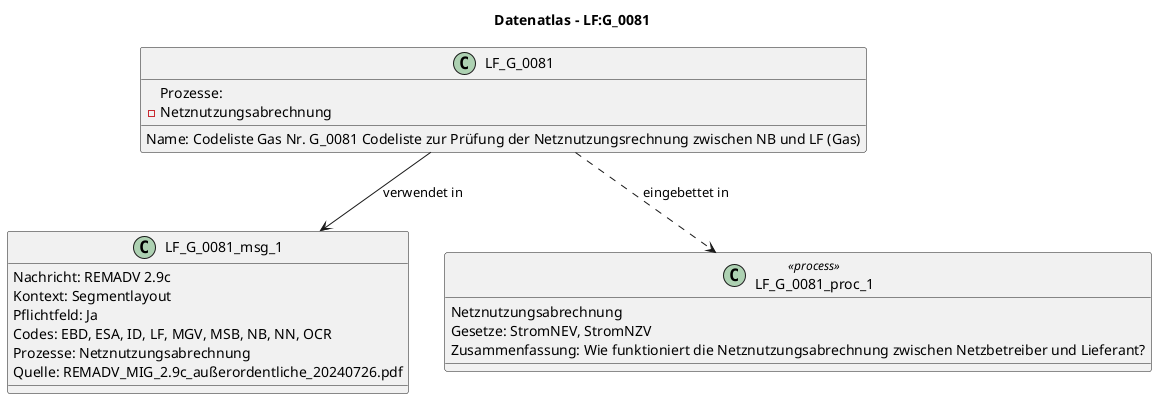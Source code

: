 @startuml
title Datenatlas – LF:G_0081
class LF_G_0081 {
  Name: Codeliste Gas Nr. G_0081 Codeliste zur Prüfung der Netznutzungsrechnung zwischen NB und LF (Gas)
  Prozesse:
    - Netznutzungsabrechnung
}
class LF_G_0081_msg_1 {
  Nachricht: REMADV 2.9c
  Kontext: Segmentlayout
  Pflichtfeld: Ja
  Codes: EBD, ESA, ID, LF, MGV, MSB, NB, NN, OCR
  Prozesse: Netznutzungsabrechnung
  Quelle: REMADV_MIG_2.9c_außerordentliche_20240726.pdf
}
LF_G_0081 --> LF_G_0081_msg_1 : verwendet in
class LF_G_0081_proc_1 <<process>> {
  Netznutzungsabrechnung
  Gesetze: StromNEV, StromNZV
  Zusammenfassung: Wie funktioniert die Netznutzungsabrechnung zwischen Netzbetreiber und Lieferant?
}
LF_G_0081 ..> LF_G_0081_proc_1 : eingebettet in
@enduml